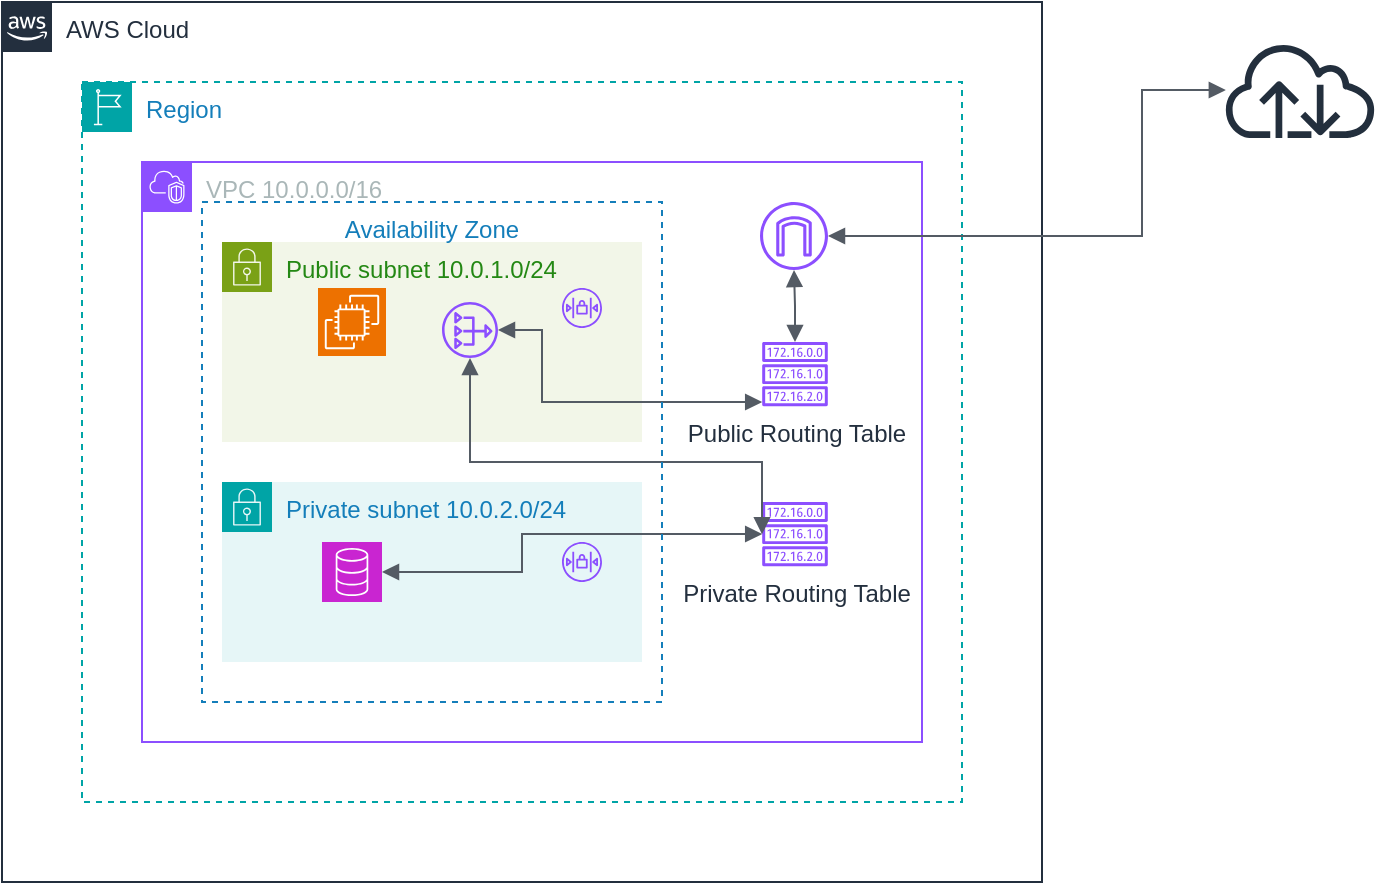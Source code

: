 <mxfile version="24.2.5" type="github">
  <diagram name="Page-1" id="vzyQNJ5mFGqe8O9gfs7n">
    <mxGraphModel dx="1002" dy="617" grid="1" gridSize="10" guides="1" tooltips="1" connect="1" arrows="1" fold="1" page="1" pageScale="1" pageWidth="850" pageHeight="1100" math="0" shadow="0">
      <root>
        <mxCell id="0" />
        <mxCell id="1" parent="0" />
        <mxCell id="FnUP0mPTj1-Q6ldSBi1f-1" value="AWS Cloud" style="points=[[0,0],[0.25,0],[0.5,0],[0.75,0],[1,0],[1,0.25],[1,0.5],[1,0.75],[1,1],[0.75,1],[0.5,1],[0.25,1],[0,1],[0,0.75],[0,0.5],[0,0.25]];outlineConnect=0;gradientColor=none;html=1;whiteSpace=wrap;fontSize=12;fontStyle=0;container=1;pointerEvents=0;collapsible=0;recursiveResize=0;shape=mxgraph.aws4.group;grIcon=mxgraph.aws4.group_aws_cloud_alt;strokeColor=#232F3E;fillColor=none;verticalAlign=top;align=left;spacingLeft=30;fontColor=#232F3E;dashed=0;" vertex="1" parent="1">
          <mxGeometry x="40" y="40" width="520" height="440" as="geometry" />
        </mxCell>
        <mxCell id="FnUP0mPTj1-Q6ldSBi1f-2" value="Region" style="points=[[0,0],[0.25,0],[0.5,0],[0.75,0],[1,0],[1,0.25],[1,0.5],[1,0.75],[1,1],[0.75,1],[0.5,1],[0.25,1],[0,1],[0,0.75],[0,0.5],[0,0.25]];outlineConnect=0;gradientColor=none;html=1;whiteSpace=wrap;fontSize=12;fontStyle=0;container=1;pointerEvents=0;collapsible=0;recursiveResize=0;shape=mxgraph.aws4.group;grIcon=mxgraph.aws4.group_region;strokeColor=#00A4A6;fillColor=none;verticalAlign=top;align=left;spacingLeft=30;fontColor=#147EBA;dashed=1;" vertex="1" parent="1">
          <mxGeometry x="80" y="80" width="440" height="360" as="geometry" />
        </mxCell>
        <mxCell id="FnUP0mPTj1-Q6ldSBi1f-3" value="VPC 10.0.0.0/16" style="points=[[0,0],[0.25,0],[0.5,0],[0.75,0],[1,0],[1,0.25],[1,0.5],[1,0.75],[1,1],[0.75,1],[0.5,1],[0.25,1],[0,1],[0,0.75],[0,0.5],[0,0.25]];outlineConnect=0;gradientColor=none;html=1;whiteSpace=wrap;fontSize=12;fontStyle=0;container=1;pointerEvents=0;collapsible=0;recursiveResize=0;shape=mxgraph.aws4.group;grIcon=mxgraph.aws4.group_vpc2;strokeColor=#8C4FFF;fillColor=none;verticalAlign=top;align=left;spacingLeft=30;fontColor=#AAB7B8;dashed=0;" vertex="1" parent="FnUP0mPTj1-Q6ldSBi1f-2">
          <mxGeometry x="30" y="40" width="390" height="290" as="geometry" />
        </mxCell>
        <mxCell id="FnUP0mPTj1-Q6ldSBi1f-4" value="Public subnet 10.0.1.0/24" style="points=[[0,0],[0.25,0],[0.5,0],[0.75,0],[1,0],[1,0.25],[1,0.5],[1,0.75],[1,1],[0.75,1],[0.5,1],[0.25,1],[0,1],[0,0.75],[0,0.5],[0,0.25]];outlineConnect=0;gradientColor=none;html=1;whiteSpace=wrap;fontSize=12;fontStyle=0;container=1;pointerEvents=0;collapsible=0;recursiveResize=0;shape=mxgraph.aws4.group;grIcon=mxgraph.aws4.group_security_group;grStroke=0;strokeColor=#7AA116;fillColor=#F2F6E8;verticalAlign=top;align=left;spacingLeft=30;fontColor=#248814;dashed=0;" vertex="1" parent="FnUP0mPTj1-Q6ldSBi1f-3">
          <mxGeometry x="40" y="40" width="210" height="100" as="geometry" />
        </mxCell>
        <mxCell id="FnUP0mPTj1-Q6ldSBi1f-8" value="" style="sketch=0;points=[[0,0,0],[0.25,0,0],[0.5,0,0],[0.75,0,0],[1,0,0],[0,1,0],[0.25,1,0],[0.5,1,0],[0.75,1,0],[1,1,0],[0,0.25,0],[0,0.5,0],[0,0.75,0],[1,0.25,0],[1,0.5,0],[1,0.75,0]];outlineConnect=0;fontColor=#232F3E;fillColor=#ED7100;strokeColor=#ffffff;dashed=0;verticalLabelPosition=bottom;verticalAlign=top;align=center;html=1;fontSize=12;fontStyle=0;aspect=fixed;shape=mxgraph.aws4.resourceIcon;resIcon=mxgraph.aws4.ec2;" vertex="1" parent="FnUP0mPTj1-Q6ldSBi1f-4">
          <mxGeometry x="48" y="23" width="34" height="34" as="geometry" />
        </mxCell>
        <mxCell id="FnUP0mPTj1-Q6ldSBi1f-12" value="" style="sketch=0;outlineConnect=0;fontColor=#232F3E;gradientColor=none;fillColor=#8C4FFF;strokeColor=none;dashed=0;verticalLabelPosition=bottom;verticalAlign=top;align=center;html=1;fontSize=12;fontStyle=0;aspect=fixed;pointerEvents=1;shape=mxgraph.aws4.network_access_control_list;" vertex="1" parent="FnUP0mPTj1-Q6ldSBi1f-4">
          <mxGeometry x="170" y="23" width="20" height="20" as="geometry" />
        </mxCell>
        <mxCell id="FnUP0mPTj1-Q6ldSBi1f-13" value="" style="sketch=0;outlineConnect=0;fontColor=#232F3E;gradientColor=none;fillColor=#8C4FFF;strokeColor=none;dashed=0;verticalLabelPosition=bottom;verticalAlign=top;align=center;html=1;fontSize=12;fontStyle=0;aspect=fixed;pointerEvents=1;shape=mxgraph.aws4.nat_gateway;" vertex="1" parent="FnUP0mPTj1-Q6ldSBi1f-4">
          <mxGeometry x="110" y="30" width="28" height="28" as="geometry" />
        </mxCell>
        <mxCell id="FnUP0mPTj1-Q6ldSBi1f-7" value="Private subnet 10.0.2.0/24" style="points=[[0,0],[0.25,0],[0.5,0],[0.75,0],[1,0],[1,0.25],[1,0.5],[1,0.75],[1,1],[0.75,1],[0.5,1],[0.25,1],[0,1],[0,0.75],[0,0.5],[0,0.25]];outlineConnect=0;gradientColor=none;html=1;whiteSpace=wrap;fontSize=12;fontStyle=0;container=1;pointerEvents=0;collapsible=0;recursiveResize=0;shape=mxgraph.aws4.group;grIcon=mxgraph.aws4.group_security_group;grStroke=0;strokeColor=#00A4A6;fillColor=#E6F6F7;verticalAlign=top;align=left;spacingLeft=30;fontColor=#147EBA;dashed=0;" vertex="1" parent="FnUP0mPTj1-Q6ldSBi1f-3">
          <mxGeometry x="40" y="160" width="210" height="90" as="geometry" />
        </mxCell>
        <mxCell id="FnUP0mPTj1-Q6ldSBi1f-9" value="" style="sketch=0;points=[[0,0,0],[0.25,0,0],[0.5,0,0],[0.75,0,0],[1,0,0],[0,1,0],[0.25,1,0],[0.5,1,0],[0.75,1,0],[1,1,0],[0,0.25,0],[0,0.5,0],[0,0.75,0],[1,0.25,0],[1,0.5,0],[1,0.75,0]];outlineConnect=0;fontColor=#232F3E;fillColor=#C925D1;strokeColor=#ffffff;dashed=0;verticalLabelPosition=bottom;verticalAlign=top;align=center;html=1;fontSize=12;fontStyle=0;aspect=fixed;shape=mxgraph.aws4.resourceIcon;resIcon=mxgraph.aws4.database;" vertex="1" parent="FnUP0mPTj1-Q6ldSBi1f-7">
          <mxGeometry x="50" y="30" width="30" height="30" as="geometry" />
        </mxCell>
        <mxCell id="FnUP0mPTj1-Q6ldSBi1f-11" value="" style="sketch=0;outlineConnect=0;fontColor=#232F3E;gradientColor=none;fillColor=#8C4FFF;strokeColor=none;dashed=0;verticalLabelPosition=bottom;verticalAlign=top;align=center;html=1;fontSize=12;fontStyle=0;aspect=fixed;pointerEvents=1;shape=mxgraph.aws4.network_access_control_list;" vertex="1" parent="FnUP0mPTj1-Q6ldSBi1f-7">
          <mxGeometry x="170" y="30" width="20" height="20" as="geometry" />
        </mxCell>
        <mxCell id="FnUP0mPTj1-Q6ldSBi1f-15" value="Private Routing Table" style="sketch=0;outlineConnect=0;fontColor=#232F3E;gradientColor=none;fillColor=#8C4FFF;strokeColor=none;dashed=0;verticalLabelPosition=bottom;verticalAlign=top;align=center;html=1;fontSize=12;fontStyle=0;aspect=fixed;pointerEvents=1;shape=mxgraph.aws4.route_table;" vertex="1" parent="FnUP0mPTj1-Q6ldSBi1f-3">
          <mxGeometry x="310" y="170" width="33" height="32.15" as="geometry" />
        </mxCell>
        <mxCell id="FnUP0mPTj1-Q6ldSBi1f-17" value="" style="edgeStyle=orthogonalEdgeStyle;html=1;endArrow=block;elbow=vertical;startArrow=block;startFill=1;endFill=1;strokeColor=#545B64;rounded=0;exitX=1;exitY=0.5;exitDx=0;exitDy=0;exitPerimeter=0;" edge="1" parent="FnUP0mPTj1-Q6ldSBi1f-3" source="FnUP0mPTj1-Q6ldSBi1f-9" target="FnUP0mPTj1-Q6ldSBi1f-15">
          <mxGeometry width="100" relative="1" as="geometry">
            <mxPoint x="260" y="200" as="sourcePoint" />
            <mxPoint x="360" y="200" as="targetPoint" />
            <Array as="points">
              <mxPoint x="190" y="205" />
              <mxPoint x="190" y="186" />
            </Array>
          </mxGeometry>
        </mxCell>
        <mxCell id="FnUP0mPTj1-Q6ldSBi1f-18" value="" style="edgeStyle=orthogonalEdgeStyle;html=1;endArrow=block;elbow=vertical;startArrow=block;startFill=1;endFill=1;strokeColor=#545B64;rounded=0;" edge="1" parent="FnUP0mPTj1-Q6ldSBi1f-3" source="FnUP0mPTj1-Q6ldSBi1f-13" target="FnUP0mPTj1-Q6ldSBi1f-15">
          <mxGeometry width="100" relative="1" as="geometry">
            <mxPoint x="260" y="200" as="sourcePoint" />
            <mxPoint x="360" y="200" as="targetPoint" />
            <Array as="points">
              <mxPoint x="164" y="150" />
              <mxPoint x="310" y="150" />
            </Array>
          </mxGeometry>
        </mxCell>
        <mxCell id="FnUP0mPTj1-Q6ldSBi1f-21" value="" style="sketch=0;outlineConnect=0;fontColor=#232F3E;gradientColor=none;fillColor=#8C4FFF;strokeColor=none;dashed=0;verticalLabelPosition=bottom;verticalAlign=top;align=center;html=1;fontSize=12;fontStyle=0;aspect=fixed;pointerEvents=1;shape=mxgraph.aws4.internet_gateway;" vertex="1" parent="FnUP0mPTj1-Q6ldSBi1f-3">
          <mxGeometry x="309" y="20" width="34" height="34" as="geometry" />
        </mxCell>
        <mxCell id="FnUP0mPTj1-Q6ldSBi1f-25" value="Public Routing Table" style="sketch=0;outlineConnect=0;fontColor=#232F3E;gradientColor=none;fillColor=#8C4FFF;strokeColor=none;dashed=0;verticalLabelPosition=bottom;verticalAlign=top;align=center;html=1;fontSize=12;fontStyle=0;aspect=fixed;pointerEvents=1;shape=mxgraph.aws4.route_table;" vertex="1" parent="FnUP0mPTj1-Q6ldSBi1f-3">
          <mxGeometry x="310" y="90" width="33" height="32.15" as="geometry" />
        </mxCell>
        <mxCell id="FnUP0mPTj1-Q6ldSBi1f-28" value="" style="edgeStyle=orthogonalEdgeStyle;html=1;endArrow=block;elbow=vertical;startArrow=block;startFill=1;endFill=1;strokeColor=#545B64;rounded=0;" edge="1" parent="FnUP0mPTj1-Q6ldSBi1f-3" source="FnUP0mPTj1-Q6ldSBi1f-25" target="FnUP0mPTj1-Q6ldSBi1f-21">
          <mxGeometry width="100" relative="1" as="geometry">
            <mxPoint x="260" y="200" as="sourcePoint" />
            <mxPoint x="360" y="200" as="targetPoint" />
          </mxGeometry>
        </mxCell>
        <mxCell id="FnUP0mPTj1-Q6ldSBi1f-29" value="" style="edgeStyle=orthogonalEdgeStyle;html=1;endArrow=block;elbow=vertical;startArrow=block;startFill=1;endFill=1;strokeColor=#545B64;rounded=0;" edge="1" parent="FnUP0mPTj1-Q6ldSBi1f-3" source="FnUP0mPTj1-Q6ldSBi1f-13" target="FnUP0mPTj1-Q6ldSBi1f-25">
          <mxGeometry width="100" relative="1" as="geometry">
            <mxPoint x="260" y="200" as="sourcePoint" />
            <mxPoint x="360" y="200" as="targetPoint" />
            <Array as="points">
              <mxPoint x="200" y="84" />
              <mxPoint x="200" y="120" />
            </Array>
          </mxGeometry>
        </mxCell>
        <mxCell id="FnUP0mPTj1-Q6ldSBi1f-23" value="" style="sketch=0;outlineConnect=0;fontColor=#232F3E;gradientColor=none;fillColor=#232F3D;strokeColor=none;dashed=0;verticalLabelPosition=bottom;verticalAlign=top;align=center;html=1;fontSize=12;fontStyle=0;aspect=fixed;pointerEvents=1;shape=mxgraph.aws4.internet;" vertex="1" parent="1">
          <mxGeometry x="650" y="60" width="78" height="48" as="geometry" />
        </mxCell>
        <mxCell id="FnUP0mPTj1-Q6ldSBi1f-24" value="" style="edgeStyle=orthogonalEdgeStyle;html=1;endArrow=block;elbow=vertical;startArrow=block;startFill=1;endFill=1;strokeColor=#545B64;rounded=0;" edge="1" parent="1" source="FnUP0mPTj1-Q6ldSBi1f-21" target="FnUP0mPTj1-Q6ldSBi1f-23">
          <mxGeometry width="100" relative="1" as="geometry">
            <mxPoint x="370" y="320" as="sourcePoint" />
            <mxPoint x="470" y="320" as="targetPoint" />
            <Array as="points">
              <mxPoint x="610" y="157" />
              <mxPoint x="610" y="84" />
            </Array>
          </mxGeometry>
        </mxCell>
        <mxCell id="FnUP0mPTj1-Q6ldSBi1f-31" value="Availability Zone" style="fillColor=none;strokeColor=#147EBA;dashed=1;verticalAlign=top;fontStyle=0;fontColor=#147EBA;whiteSpace=wrap;html=1;" vertex="1" parent="1">
          <mxGeometry x="140" y="140" width="230" height="250" as="geometry" />
        </mxCell>
      </root>
    </mxGraphModel>
  </diagram>
</mxfile>
